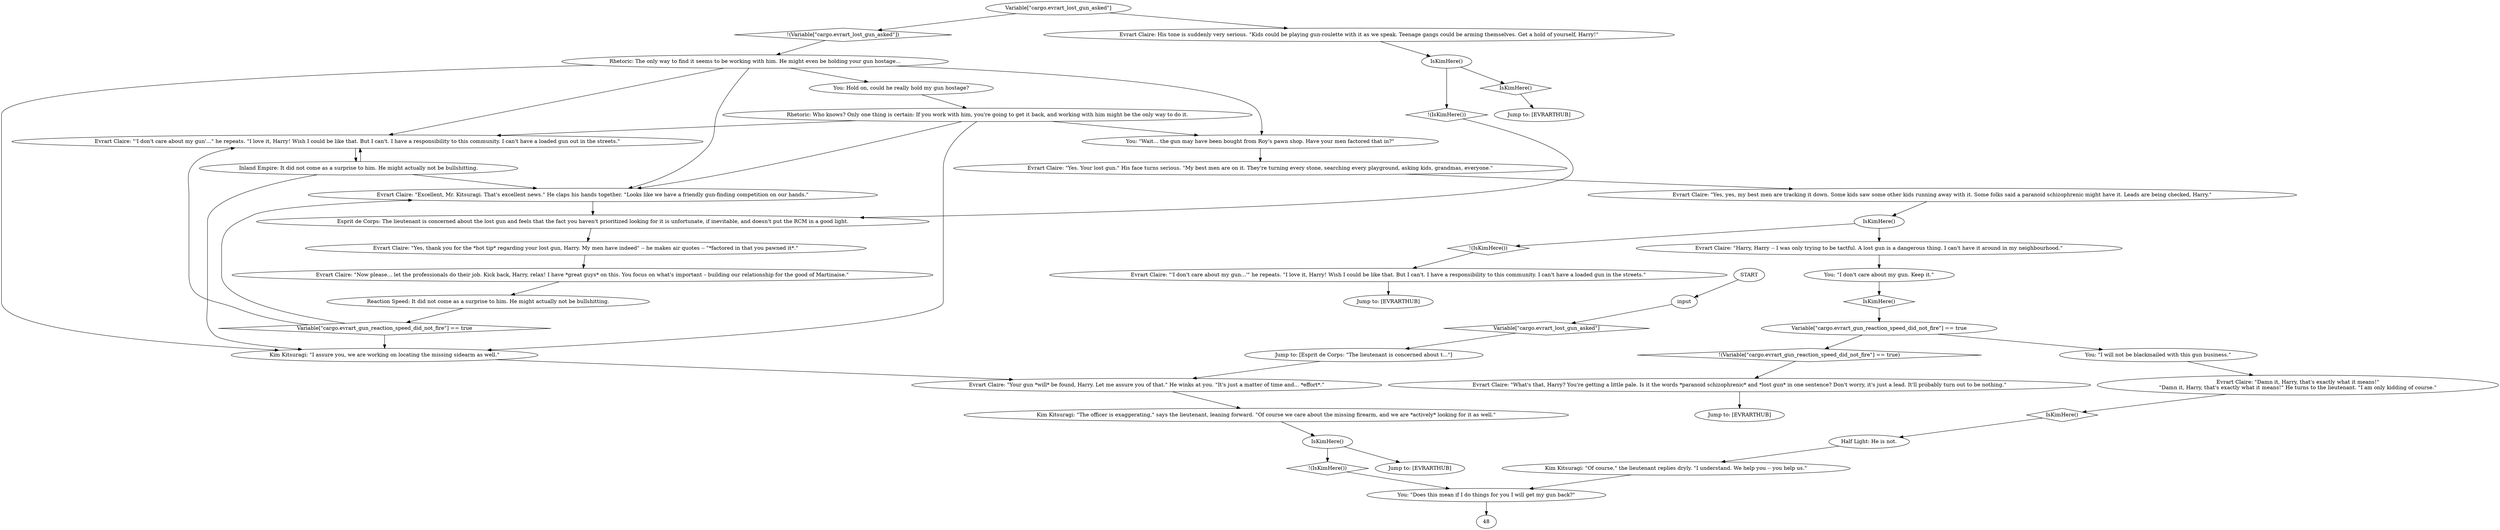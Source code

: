 # CONTAINERYARD / EVRART GUN
# "Let's talk about my lost gun."
#&
#"Can I have my lost gun now?"
# ==================================================
digraph G {
	  0 [label="START"];
	  1 [label="input"];
	  2 [label="You: \"Wait... the gun may have been bought from Roy's pawn shop. Have your men factored that in?\""];
	  3 [label="Evrart Claire: \"'I don't care about my gun...'\" he repeats. \"I love it, Harry! Wish I could be like that. But I can't. I have a responsibility to this community. I can't have a loaded gun in the streets.\""];
	  4 [label="Jump to: [EVRARTHUB]"];
	  5 [label="You: Hold on, could he really hold my gun hostage?"];
	  6 [label="Reaction Speed: It did not come as a surprise to him. He might actually not be bullshitting."];
	  7 [label="Evrart Claire: \"Now please... let the professionals do their job. Kick back, Harry, relax! I have *great guys* on this. You focus on what's important – building our relationship for the good of Martinaise.\""];
	  8 [label="Kim Kitsuragi: \"Of course,\" the lieutenant replies dryly. \"I understand. We help you -- you help us.\""];
	  9 [label="IsKimHere()"];
	  10 [label="IsKimHere()", shape=diamond];
	  11 [label="!(IsKimHere())", shape=diamond];
	  12 [label="Half Light: He is not."];
	  13 [label="Rhetoric: Who knows? Only one thing is certain: If you work with him, you're going to get it back, and working with him might be the only way to do it."];
	  14 [label="Variable[\"cargo.evrart_lost_gun_asked\"]"];
	  15 [label="Variable[\"cargo.evrart_lost_gun_asked\"]", shape=diamond];
	  16 [label="!(Variable[\"cargo.evrart_lost_gun_asked\"])", shape=diamond];
	  17 [label="Evrart Claire: His tone is suddenly very serious. \"Kids could be playing gun-roulette with it as we speak. Teenage gangs could be arming themselves. Get a hold of yourself, Harry!\""];
	  18 [label="You: \"I don't care about my gun. Keep it.\""];
	  19 [label="Kim Kitsuragi: \"I assure you, we are working on locating the missing sidearm as well.\""];
	  20 [label="Jump to: [EVRARTHUB]"];
	  21 [label="Esprit de Corps: The lieutenant is concerned about the lost gun and feels that the fact you haven't prioritized looking for it is unfortunate, if inevitable, and doesn't put the RCM in a good light."];
	  22 [label="Evrart Claire: \"Your gun *will* be found, Harry. Let me assure you of that.\" He winks at you. \"It's just a matter of time and... *effort*.\""];
	  23 [label="Evrart Claire: \"Yes, yes, my best men are tracking it down. Some kids saw some other kids running away with it. Some folks said a paranoid schizophrenic might have it. Leads are being checked, Harry.\""];
	  24 [label="Jump to: [Esprit de Corps: \"The lieutenant is concerned about t...\"]"];
	  25 [label="IsKimHere()"];
	  26 [label="IsKimHere()", shape=diamond];
	  27 [label="!(IsKimHere())", shape=diamond];
	  28 [label="Jump to: [EVRARTHUB]"];
	  29 [label="Jump to: [EVRARTHUB]"];
	  30 [label="You: \"Does this mean if I do things for you I will get my gun back?\""];
	  31 [label="Evrart Claire: \"'I don't care about my gun'...\" he repeats. \"I love it, Harry! Wish I could be like that. But I can't. I have a responsibility to this community. I can't have a loaded gun out in the streets.\""];
	  32 [label="Variable[\"cargo.evrart_gun_reaction_speed_did_not_fire\"] == true"];
	  33 [label="Variable[\"cargo.evrart_gun_reaction_speed_did_not_fire\"] == true", shape=diamond];
	  34 [label="!(Variable[\"cargo.evrart_gun_reaction_speed_did_not_fire\"] == true)", shape=diamond];
	  35 [label="You: \"I will not be blackmailed with this gun business.\""];
	  36 [label="Evrart Claire: \"Excellent, Mr. Kitsuragi. That's excellent news.\" He claps his hands together. \"Looks like we have a friendly gun-finding competition on our hands.\""];
	  37 [label="Evrart Claire: \"Yes, thank you for the *hot tip* regarding your lost gun, Harry. My men have indeed\" -- he makes air quotes -- \"*factored in that you pawned it*.\""];
	  38 [label="Evrart Claire: \"Yes. Your lost gun.\" His face turns serious. \"My best men are on it. They're turning every stone, searching every playground, asking kids, grandmas, everyone.\""];
	  39 [label="Rhetoric: The only way to find it seems to be working with him. He might even be holding your gun hostage..."];
	  40 [label="Kim Kitsuragi: \"The officer is exaggerating,\" says the lieutenant, leaning forward. \"Of course we care about the missing firearm, and we are *actively* looking for it as well.\""];
	  41 [label="Inland Empire: It did not come as a surprise to him. He might actually not be bullshitting."];
	  42 [label="Evrart Claire: \"What's that, Harry? You're getting a little pale. Is it the words *paranoid schizophrenic* and *lost gun* in one sentence? Don't worry, it's just a lead. It'll probably turn out to be nothing.\""];
	  43 [label="IsKimHere()"];
	  44 [label="IsKimHere()", shape=diamond];
	  45 [label="!(IsKimHere())", shape=diamond];
	  46 [label="Evrart Claire: \"Harry, Harry -- I was only trying to be tactful. A lost gun is a dangerous thing. I can't have it around in my neighbourhood.\""];
	  47 [label="Evrart Claire: \"Damn it, Harry, that's exactly what it means!\"\n\"Damn it, Harry, that's exactly what it means!\" He turns to the lieutenant. \"I am only kidding of course.\""];
	  0 -> 1
	  1 -> 15
	  2 -> 38
	  3 -> 4
	  5 -> 13
	  6 -> 33
	  7 -> 6
	  8 -> 30
	  9 -> 10
	  9 -> 11
	  10 -> 20
	  11 -> 21
	  12 -> 8
	  13 -> 2
	  13 -> 19
	  13 -> 36
	  13 -> 31
	  14 -> 16
	  14 -> 17
	  15 -> 24
	  16 -> 39
	  17 -> 9
	  18 -> 44
	  19 -> 22
	  21 -> 37
	  22 -> 40
	  23 -> 43
	  24 -> 22
	  25 -> 27
	  25 -> 28
	  26 -> 12
	  27 -> 30
	  30 -> 48
	  31 -> 41
	  32 -> 34
	  32 -> 35
	  33 -> 19
	  33 -> 36
	  33 -> 31
	  34 -> 42
	  35 -> 47
	  36 -> 21
	  37 -> 7
	  38 -> 23
	  39 -> 2
	  39 -> 36
	  39 -> 5
	  39 -> 19
	  39 -> 31
	  40 -> 25
	  41 -> 19
	  41 -> 36
	  41 -> 31
	  42 -> 29
	  43 -> 45
	  43 -> 46
	  44 -> 32
	  45 -> 3
	  46 -> 18
	  47 -> 26
}

